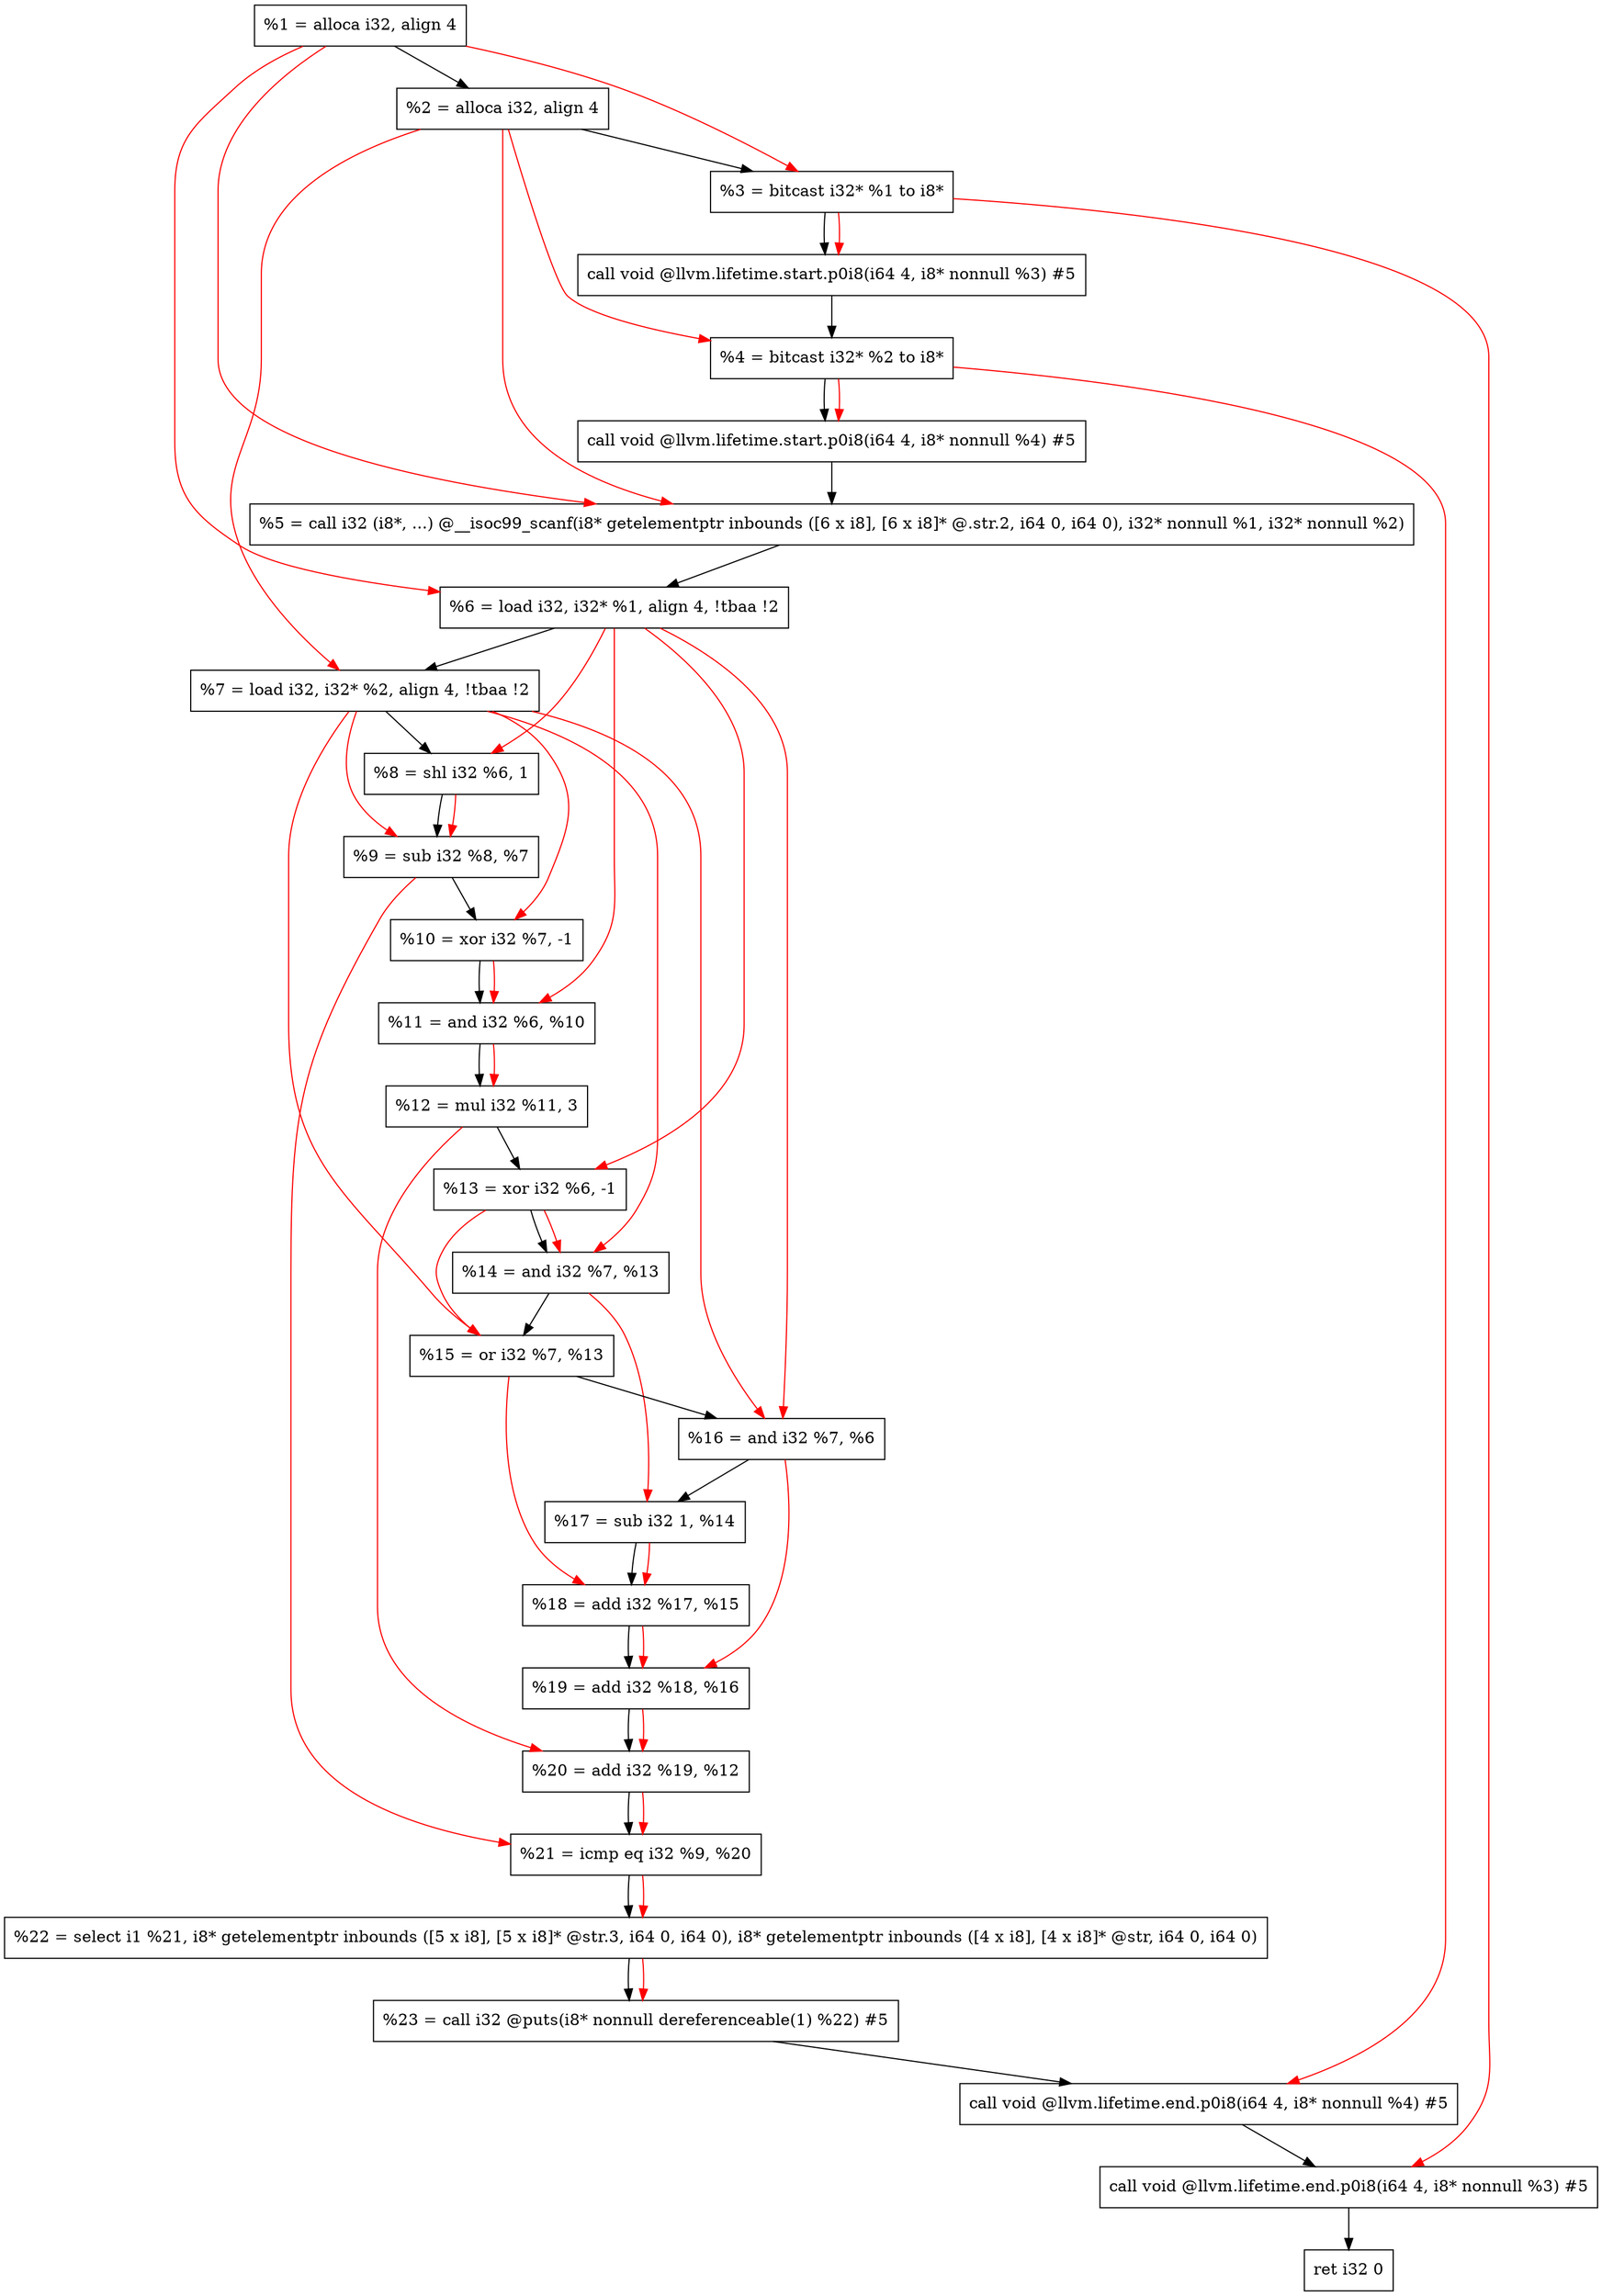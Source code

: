 digraph "DFG for'main' function" {
	Node0x1553688[shape=record, label="  %1 = alloca i32, align 4"];
	Node0x1553708[shape=record, label="  %2 = alloca i32, align 4"];
	Node0x1553798[shape=record, label="  %3 = bitcast i32* %1 to i8*"];
	Node0x1553bf8[shape=record, label="  call void @llvm.lifetime.start.p0i8(i64 4, i8* nonnull %3) #5"];
	Node0x1553cd8[shape=record, label="  %4 = bitcast i32* %2 to i8*"];
	Node0x1553df8[shape=record, label="  call void @llvm.lifetime.start.p0i8(i64 4, i8* nonnull %4) #5"];
	Node0x1554030[shape=record, label="  %5 = call i32 (i8*, ...) @__isoc99_scanf(i8* getelementptr inbounds ([6 x i8], [6 x i8]* @.str.2, i64 0, i64 0), i32* nonnull %1, i32* nonnull %2)"];
	Node0x15540e8[shape=record, label="  %6 = load i32, i32* %1, align 4, !tbaa !2"];
	Node0x1555058[shape=record, label="  %7 = load i32, i32* %2, align 4, !tbaa !2"];
	Node0x15556e0[shape=record, label="  %8 = shl i32 %6, 1"];
	Node0x1555750[shape=record, label="  %9 = sub i32 %8, %7"];
	Node0x15557c0[shape=record, label="  %10 = xor i32 %7, -1"];
	Node0x1555830[shape=record, label="  %11 = and i32 %6, %10"];
	Node0x15558a0[shape=record, label="  %12 = mul i32 %11, 3"];
	Node0x1555910[shape=record, label="  %13 = xor i32 %6, -1"];
	Node0x1555980[shape=record, label="  %14 = and i32 %7, %13"];
	Node0x15559f0[shape=record, label="  %15 = or i32 %7, %13"];
	Node0x1555a60[shape=record, label="  %16 = and i32 %7, %6"];
	Node0x1555ad0[shape=record, label="  %17 = sub i32 1, %14"];
	Node0x1555b40[shape=record, label="  %18 = add i32 %17, %15"];
	Node0x1555bb0[shape=record, label="  %19 = add i32 %18, %16"];
	Node0x1555c20[shape=record, label="  %20 = add i32 %19, %12"];
	Node0x1555c90[shape=record, label="  %21 = icmp eq i32 %9, %20"];
	Node0x14f49d8[shape=record, label="  %22 = select i1 %21, i8* getelementptr inbounds ([5 x i8], [5 x i8]* @str.3, i64 0, i64 0), i8* getelementptr inbounds ([4 x i8], [4 x i8]* @str, i64 0, i64 0)"];
	Node0x1555d20[shape=record, label="  %23 = call i32 @puts(i8* nonnull dereferenceable(1) %22) #5"];
	Node0x1555f78[shape=record, label="  call void @llvm.lifetime.end.p0i8(i64 4, i8* nonnull %4) #5"];
	Node0x15560d8[shape=record, label="  call void @llvm.lifetime.end.p0i8(i64 4, i8* nonnull %3) #5"];
	Node0x1556198[shape=record, label="  ret i32 0"];
	Node0x1553688 -> Node0x1553708;
	Node0x1553708 -> Node0x1553798;
	Node0x1553798 -> Node0x1553bf8;
	Node0x1553bf8 -> Node0x1553cd8;
	Node0x1553cd8 -> Node0x1553df8;
	Node0x1553df8 -> Node0x1554030;
	Node0x1554030 -> Node0x15540e8;
	Node0x15540e8 -> Node0x1555058;
	Node0x1555058 -> Node0x15556e0;
	Node0x15556e0 -> Node0x1555750;
	Node0x1555750 -> Node0x15557c0;
	Node0x15557c0 -> Node0x1555830;
	Node0x1555830 -> Node0x15558a0;
	Node0x15558a0 -> Node0x1555910;
	Node0x1555910 -> Node0x1555980;
	Node0x1555980 -> Node0x15559f0;
	Node0x15559f0 -> Node0x1555a60;
	Node0x1555a60 -> Node0x1555ad0;
	Node0x1555ad0 -> Node0x1555b40;
	Node0x1555b40 -> Node0x1555bb0;
	Node0x1555bb0 -> Node0x1555c20;
	Node0x1555c20 -> Node0x1555c90;
	Node0x1555c90 -> Node0x14f49d8;
	Node0x14f49d8 -> Node0x1555d20;
	Node0x1555d20 -> Node0x1555f78;
	Node0x1555f78 -> Node0x15560d8;
	Node0x15560d8 -> Node0x1556198;
edge [color=red]
	Node0x1553688 -> Node0x1553798;
	Node0x1553798 -> Node0x1553bf8;
	Node0x1553708 -> Node0x1553cd8;
	Node0x1553cd8 -> Node0x1553df8;
	Node0x1553688 -> Node0x1554030;
	Node0x1553708 -> Node0x1554030;
	Node0x1553688 -> Node0x15540e8;
	Node0x1553708 -> Node0x1555058;
	Node0x15540e8 -> Node0x15556e0;
	Node0x15556e0 -> Node0x1555750;
	Node0x1555058 -> Node0x1555750;
	Node0x1555058 -> Node0x15557c0;
	Node0x15540e8 -> Node0x1555830;
	Node0x15557c0 -> Node0x1555830;
	Node0x1555830 -> Node0x15558a0;
	Node0x15540e8 -> Node0x1555910;
	Node0x1555058 -> Node0x1555980;
	Node0x1555910 -> Node0x1555980;
	Node0x1555058 -> Node0x15559f0;
	Node0x1555910 -> Node0x15559f0;
	Node0x1555058 -> Node0x1555a60;
	Node0x15540e8 -> Node0x1555a60;
	Node0x1555980 -> Node0x1555ad0;
	Node0x1555ad0 -> Node0x1555b40;
	Node0x15559f0 -> Node0x1555b40;
	Node0x1555b40 -> Node0x1555bb0;
	Node0x1555a60 -> Node0x1555bb0;
	Node0x1555bb0 -> Node0x1555c20;
	Node0x15558a0 -> Node0x1555c20;
	Node0x1555750 -> Node0x1555c90;
	Node0x1555c20 -> Node0x1555c90;
	Node0x1555c90 -> Node0x14f49d8;
	Node0x14f49d8 -> Node0x1555d20;
	Node0x1553cd8 -> Node0x1555f78;
	Node0x1553798 -> Node0x15560d8;
}
